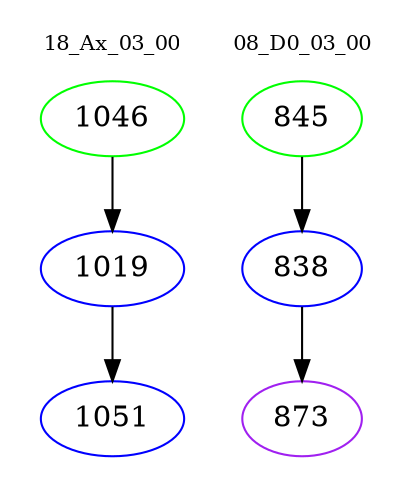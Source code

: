 digraph{
subgraph cluster_0 {
color = white
label = "18_Ax_03_00";
fontsize=10;
T0_1046 [label="1046", color="green"]
T0_1046 -> T0_1019 [color="black"]
T0_1019 [label="1019", color="blue"]
T0_1019 -> T0_1051 [color="black"]
T0_1051 [label="1051", color="blue"]
}
subgraph cluster_1 {
color = white
label = "08_D0_03_00";
fontsize=10;
T1_845 [label="845", color="green"]
T1_845 -> T1_838 [color="black"]
T1_838 [label="838", color="blue"]
T1_838 -> T1_873 [color="black"]
T1_873 [label="873", color="purple"]
}
}
